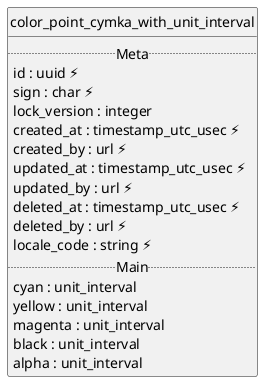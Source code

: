 @startuml uml
skinparam monochrome true
skinparam linetype ortho
hide circle

entity color_point_cymka_with_unit_interval {
  .. Meta ..
  id : uuid ⚡
  sign : char ⚡
  lock_version : integer
  created_at : timestamp_utc_usec ⚡
  created_by : url ⚡
  updated_at : timestamp_utc_usec ⚡
  updated_by : url ⚡
  deleted_at : timestamp_utc_usec ⚡
  deleted_by : url ⚡
  locale_code : string ⚡
  .. Main ..
  cyan : unit_interval
  yellow : unit_interval
  magenta : unit_interval
  black : unit_interval
  alpha : unit_interval
}

@enduml
